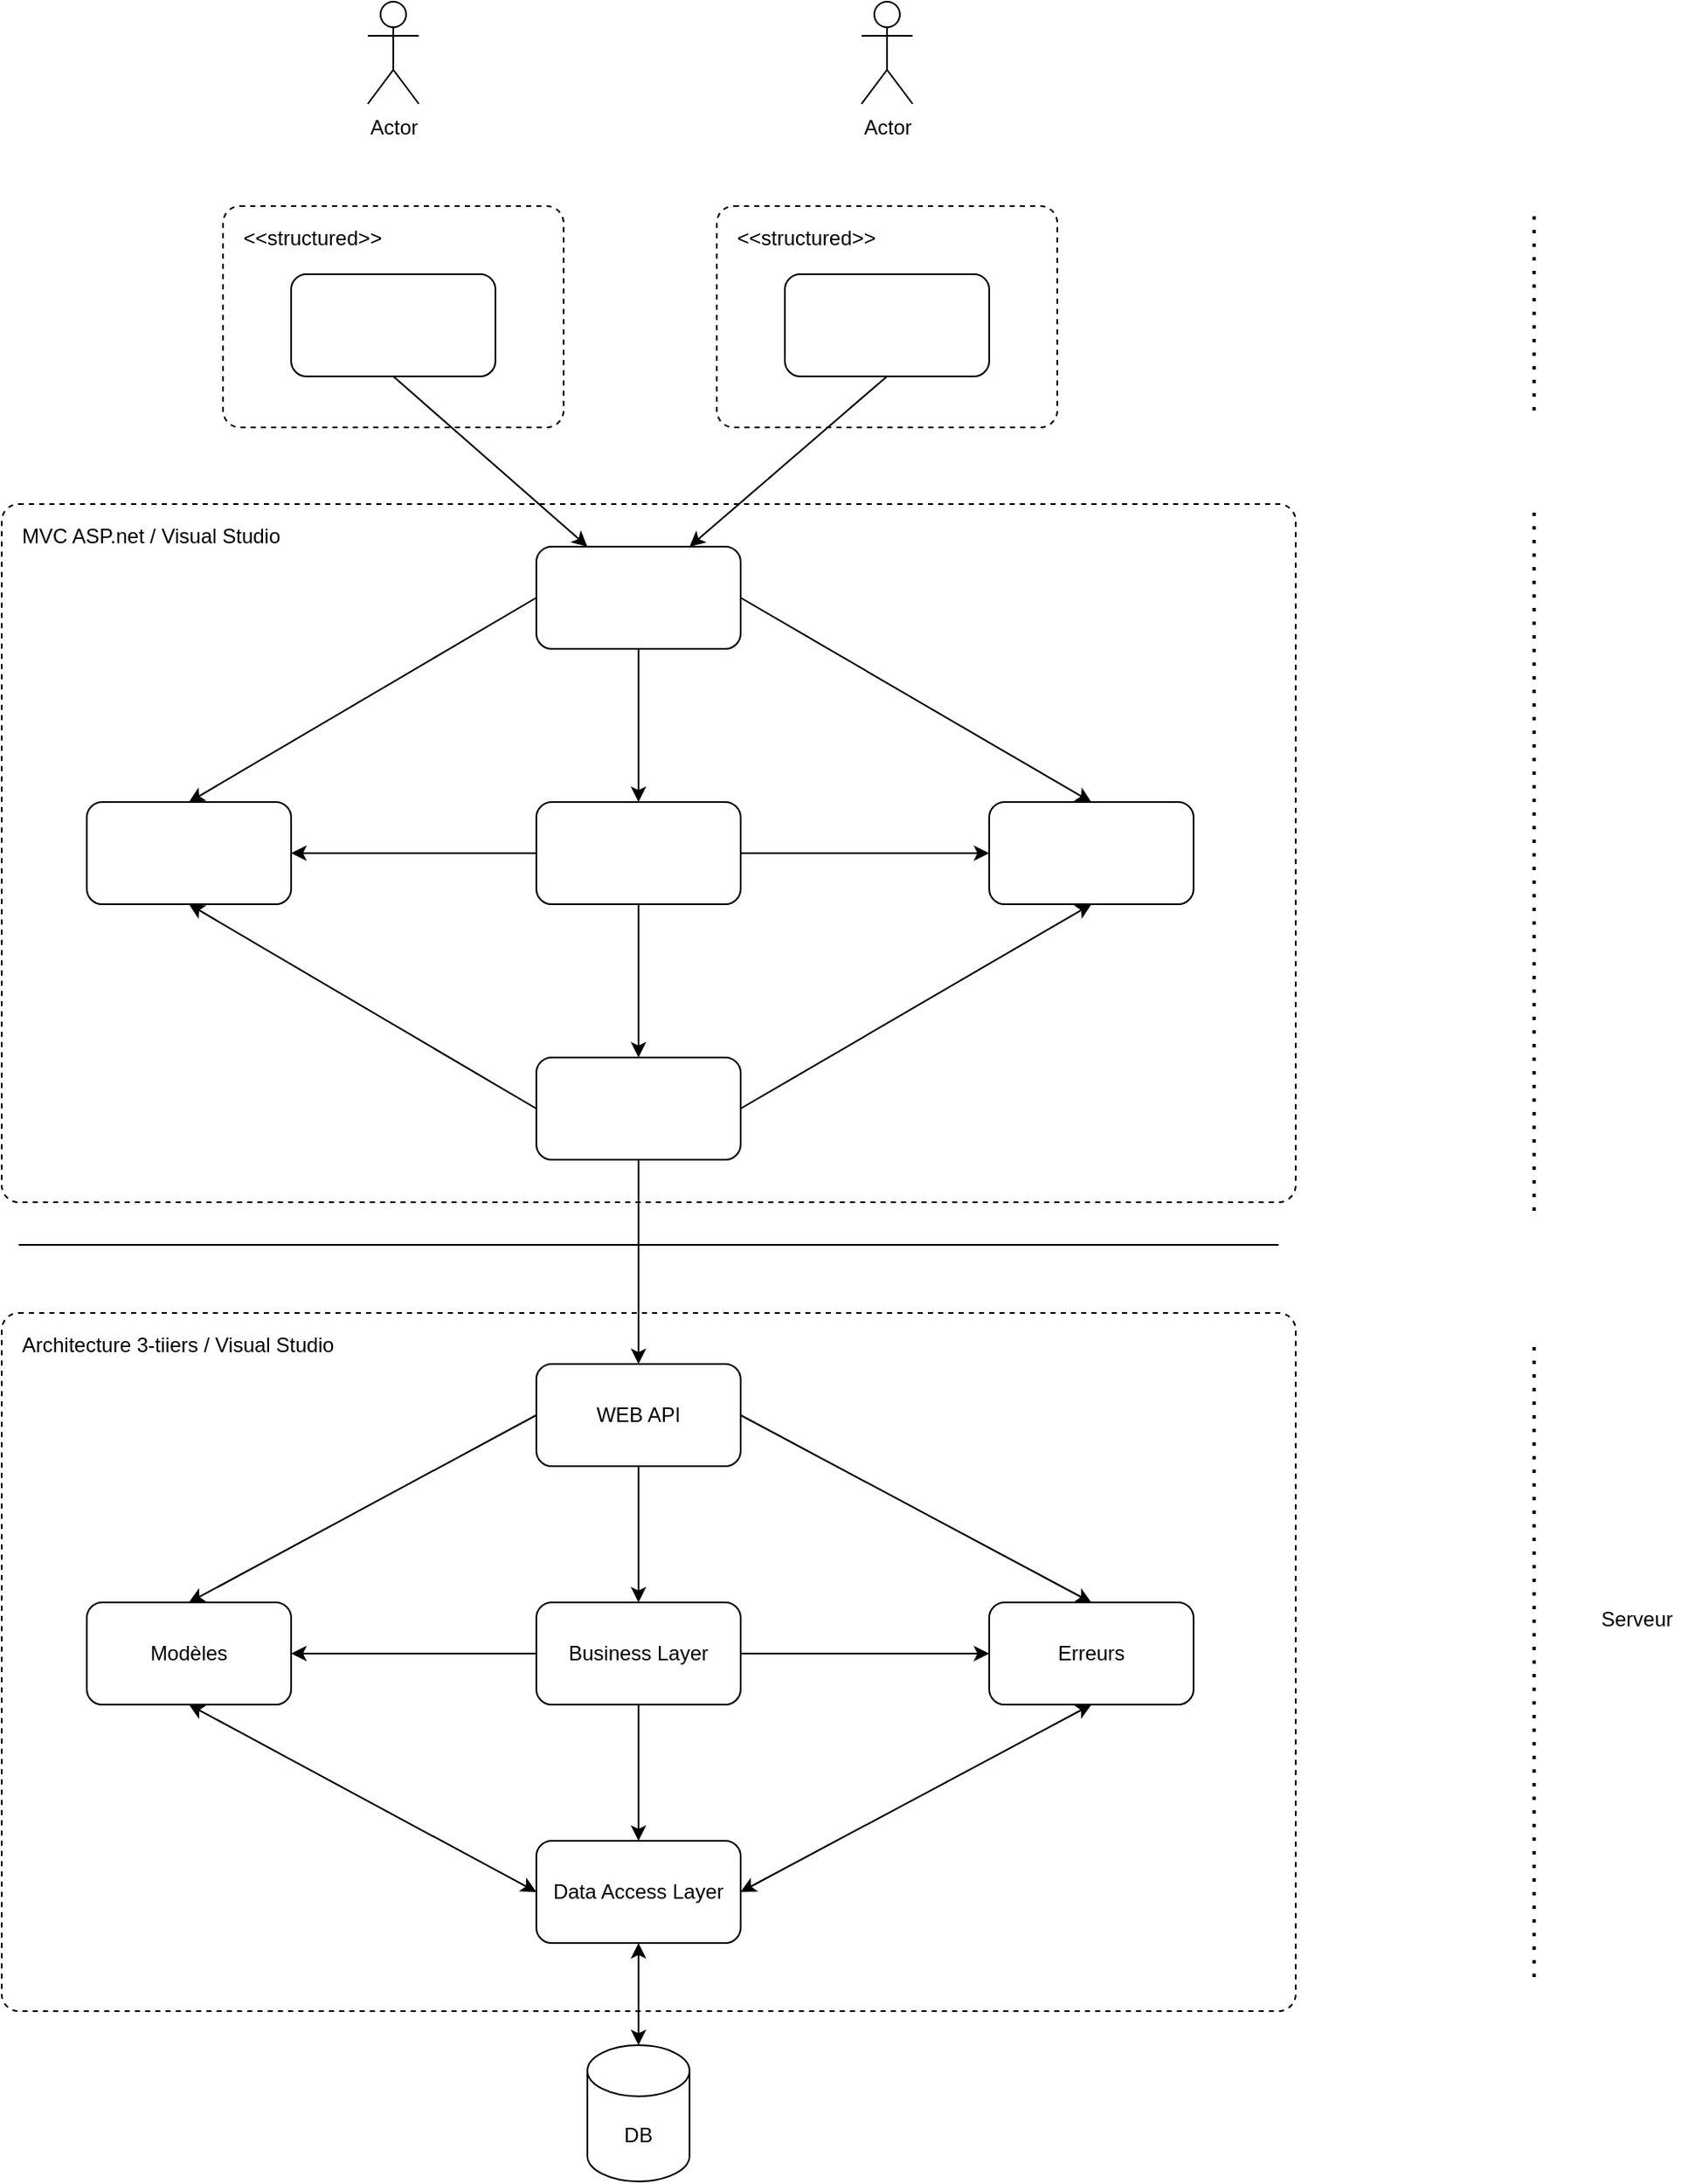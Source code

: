 <mxfile version="14.1.8" type="device"><diagram id="CSZ2RH35v5NdNgtPPi5r" name="Page-1"><mxGraphModel dx="1590" dy="2222" grid="1" gridSize="10" guides="1" tooltips="1" connect="1" arrows="1" fold="1" page="1" pageScale="1" pageWidth="1654" pageHeight="1169" math="0" shadow="0"><root><mxCell id="0"/><mxCell id="1" parent="0"/><mxCell id="1S5YaF1EhjzC9a5GE1hb-27" value="MVC ASP.net / Visual Studio" style="dashed=1;rounded=1;absoluteArcSize=1;arcSize=20;html=1;verticalAlign=top;align=left;spacingTop=5;spacingLeft=10;fillColor=none;" vertex="1" parent="1"><mxGeometry x="460" y="155" width="760" height="410" as="geometry"/></mxCell><mxCell id="1S5YaF1EhjzC9a5GE1hb-26" value="Architecture 3-tiiers / Visual Studio" style="dashed=1;rounded=1;absoluteArcSize=1;arcSize=20;html=1;verticalAlign=top;align=left;spacingTop=5;spacingLeft=10;fillColor=none;" vertex="1" parent="1"><mxGeometry x="460" y="630" width="760" height="410" as="geometry"/></mxCell><mxCell id="1S5YaF1EhjzC9a5GE1hb-1" value="DB" style="shape=cylinder3;whiteSpace=wrap;html=1;boundedLbl=1;backgroundOutline=1;size=15;" vertex="1" parent="1"><mxGeometry x="804" y="1060" width="60" height="80" as="geometry"/></mxCell><mxCell id="1S5YaF1EhjzC9a5GE1hb-18" style="edgeStyle=none;rounded=0;orthogonalLoop=1;jettySize=auto;html=1;exitX=0.5;exitY=1;exitDx=0;exitDy=0;entryX=0.5;entryY=0;entryDx=0;entryDy=0;entryPerimeter=0;startArrow=classic;startFill=1;" edge="1" parent="1" source="1S5YaF1EhjzC9a5GE1hb-2" target="1S5YaF1EhjzC9a5GE1hb-1"><mxGeometry relative="1" as="geometry"/></mxCell><mxCell id="1S5YaF1EhjzC9a5GE1hb-19" style="edgeStyle=none;rounded=0;orthogonalLoop=1;jettySize=auto;html=1;exitX=0;exitY=0.5;exitDx=0;exitDy=0;entryX=0.5;entryY=1;entryDx=0;entryDy=0;startArrow=classic;startFill=1;" edge="1" parent="1" source="1S5YaF1EhjzC9a5GE1hb-2" target="1S5YaF1EhjzC9a5GE1hb-3"><mxGeometry relative="1" as="geometry"/></mxCell><mxCell id="1S5YaF1EhjzC9a5GE1hb-20" style="edgeStyle=none;rounded=0;orthogonalLoop=1;jettySize=auto;html=1;exitX=1;exitY=0.5;exitDx=0;exitDy=0;entryX=0.5;entryY=1;entryDx=0;entryDy=0;startArrow=classic;startFill=1;" edge="1" parent="1" source="1S5YaF1EhjzC9a5GE1hb-2" target="1S5YaF1EhjzC9a5GE1hb-4"><mxGeometry relative="1" as="geometry"/></mxCell><mxCell id="1S5YaF1EhjzC9a5GE1hb-2" value="Data Access Layer" style="rounded=1;whiteSpace=wrap;html=1;" vertex="1" parent="1"><mxGeometry x="774" y="940" width="120" height="60" as="geometry"/></mxCell><mxCell id="1S5YaF1EhjzC9a5GE1hb-3" value="Modèles" style="rounded=1;whiteSpace=wrap;html=1;" vertex="1" parent="1"><mxGeometry x="510" y="800" width="120" height="60" as="geometry"/></mxCell><mxCell id="1S5YaF1EhjzC9a5GE1hb-4" value="Erreurs" style="rounded=1;whiteSpace=wrap;html=1;" vertex="1" parent="1"><mxGeometry x="1040" y="800" width="120" height="60" as="geometry"/></mxCell><mxCell id="1S5YaF1EhjzC9a5GE1hb-12" style="edgeStyle=orthogonalEdgeStyle;rounded=0;orthogonalLoop=1;jettySize=auto;html=1;exitX=0.5;exitY=1;exitDx=0;exitDy=0;entryX=0.5;entryY=0;entryDx=0;entryDy=0;" edge="1" parent="1" source="1S5YaF1EhjzC9a5GE1hb-5" target="1S5YaF1EhjzC9a5GE1hb-2"><mxGeometry relative="1" as="geometry"/></mxCell><mxCell id="1S5YaF1EhjzC9a5GE1hb-13" style="edgeStyle=orthogonalEdgeStyle;rounded=0;orthogonalLoop=1;jettySize=auto;html=1;exitX=0;exitY=0.5;exitDx=0;exitDy=0;entryX=1;entryY=0.5;entryDx=0;entryDy=0;" edge="1" parent="1" source="1S5YaF1EhjzC9a5GE1hb-5" target="1S5YaF1EhjzC9a5GE1hb-3"><mxGeometry relative="1" as="geometry"/></mxCell><mxCell id="1S5YaF1EhjzC9a5GE1hb-14" style="edgeStyle=orthogonalEdgeStyle;rounded=0;orthogonalLoop=1;jettySize=auto;html=1;exitX=1;exitY=0.5;exitDx=0;exitDy=0;entryX=0;entryY=0.5;entryDx=0;entryDy=0;" edge="1" parent="1" source="1S5YaF1EhjzC9a5GE1hb-5" target="1S5YaF1EhjzC9a5GE1hb-4"><mxGeometry relative="1" as="geometry"/></mxCell><mxCell id="1S5YaF1EhjzC9a5GE1hb-5" value="Business Layer" style="rounded=1;whiteSpace=wrap;html=1;" vertex="1" parent="1"><mxGeometry x="774" y="800" width="120" height="60" as="geometry"/></mxCell><mxCell id="1S5YaF1EhjzC9a5GE1hb-15" style="edgeStyle=orthogonalEdgeStyle;rounded=0;orthogonalLoop=1;jettySize=auto;html=1;exitX=0.5;exitY=1;exitDx=0;exitDy=0;entryX=0.5;entryY=0;entryDx=0;entryDy=0;" edge="1" parent="1" source="1S5YaF1EhjzC9a5GE1hb-6" target="1S5YaF1EhjzC9a5GE1hb-5"><mxGeometry relative="1" as="geometry"/></mxCell><mxCell id="1S5YaF1EhjzC9a5GE1hb-16" style="rounded=0;orthogonalLoop=1;jettySize=auto;html=1;exitX=0;exitY=0.5;exitDx=0;exitDy=0;entryX=0.5;entryY=0;entryDx=0;entryDy=0;" edge="1" parent="1" source="1S5YaF1EhjzC9a5GE1hb-6" target="1S5YaF1EhjzC9a5GE1hb-3"><mxGeometry relative="1" as="geometry"/></mxCell><mxCell id="1S5YaF1EhjzC9a5GE1hb-22" style="edgeStyle=none;rounded=0;orthogonalLoop=1;jettySize=auto;html=1;exitX=1;exitY=0.5;exitDx=0;exitDy=0;entryX=0.5;entryY=0;entryDx=0;entryDy=0;startArrow=none;startFill=0;endArrow=classic;endFill=1;" edge="1" parent="1" source="1S5YaF1EhjzC9a5GE1hb-6" target="1S5YaF1EhjzC9a5GE1hb-4"><mxGeometry relative="1" as="geometry"/></mxCell><mxCell id="1S5YaF1EhjzC9a5GE1hb-6" value="WEB API" style="rounded=1;whiteSpace=wrap;html=1;" vertex="1" parent="1"><mxGeometry x="774" y="660" width="120" height="60" as="geometry"/></mxCell><mxCell id="1S5YaF1EhjzC9a5GE1hb-32" style="edgeStyle=none;rounded=0;orthogonalLoop=1;jettySize=auto;html=1;exitX=0.5;exitY=1;exitDx=0;exitDy=0;entryX=0.5;entryY=0;entryDx=0;entryDy=0;startArrow=none;startFill=0;endArrow=classic;endFill=1;" edge="1" parent="1" source="1S5YaF1EhjzC9a5GE1hb-7" target="1S5YaF1EhjzC9a5GE1hb-23"><mxGeometry relative="1" as="geometry"/></mxCell><mxCell id="1S5YaF1EhjzC9a5GE1hb-34" style="edgeStyle=none;rounded=0;orthogonalLoop=1;jettySize=auto;html=1;exitX=1;exitY=0.5;exitDx=0;exitDy=0;entryX=0;entryY=0.5;entryDx=0;entryDy=0;startArrow=none;startFill=0;endArrow=classic;endFill=1;" edge="1" parent="1" source="1S5YaF1EhjzC9a5GE1hb-7" target="1S5YaF1EhjzC9a5GE1hb-8"><mxGeometry relative="1" as="geometry"/></mxCell><mxCell id="1S5YaF1EhjzC9a5GE1hb-35" style="edgeStyle=none;rounded=0;orthogonalLoop=1;jettySize=auto;html=1;exitX=0;exitY=0.5;exitDx=0;exitDy=0;entryX=1;entryY=0.5;entryDx=0;entryDy=0;startArrow=none;startFill=0;endArrow=classic;endFill=1;" edge="1" parent="1" source="1S5YaF1EhjzC9a5GE1hb-7" target="1S5YaF1EhjzC9a5GE1hb-9"><mxGeometry relative="1" as="geometry"/></mxCell><mxCell id="1S5YaF1EhjzC9a5GE1hb-7" value="" style="rounded=1;whiteSpace=wrap;html=1;" vertex="1" parent="1"><mxGeometry x="774" y="330" width="120" height="60" as="geometry"/></mxCell><mxCell id="1S5YaF1EhjzC9a5GE1hb-8" value="" style="rounded=1;whiteSpace=wrap;html=1;" vertex="1" parent="1"><mxGeometry x="1040" y="330" width="120" height="60" as="geometry"/></mxCell><mxCell id="1S5YaF1EhjzC9a5GE1hb-9" value="" style="rounded=1;whiteSpace=wrap;html=1;" vertex="1" parent="1"><mxGeometry x="510" y="330" width="120" height="60" as="geometry"/></mxCell><mxCell id="1S5YaF1EhjzC9a5GE1hb-33" style="edgeStyle=none;rounded=0;orthogonalLoop=1;jettySize=auto;html=1;exitX=0.5;exitY=1;exitDx=0;exitDy=0;entryX=0.5;entryY=0;entryDx=0;entryDy=0;startArrow=none;startFill=0;endArrow=classic;endFill=1;" edge="1" parent="1" source="1S5YaF1EhjzC9a5GE1hb-10" target="1S5YaF1EhjzC9a5GE1hb-7"><mxGeometry relative="1" as="geometry"/></mxCell><mxCell id="1S5YaF1EhjzC9a5GE1hb-37" style="edgeStyle=none;rounded=0;orthogonalLoop=1;jettySize=auto;html=1;exitX=0;exitY=0.5;exitDx=0;exitDy=0;entryX=0.5;entryY=0;entryDx=0;entryDy=0;startArrow=none;startFill=0;endArrow=classic;endFill=1;" edge="1" parent="1" source="1S5YaF1EhjzC9a5GE1hb-10" target="1S5YaF1EhjzC9a5GE1hb-9"><mxGeometry relative="1" as="geometry"/></mxCell><mxCell id="1S5YaF1EhjzC9a5GE1hb-38" style="edgeStyle=none;rounded=0;orthogonalLoop=1;jettySize=auto;html=1;exitX=1;exitY=0.5;exitDx=0;exitDy=0;entryX=0.5;entryY=0;entryDx=0;entryDy=0;startArrow=none;startFill=0;endArrow=classic;endFill=1;" edge="1" parent="1" source="1S5YaF1EhjzC9a5GE1hb-10" target="1S5YaF1EhjzC9a5GE1hb-8"><mxGeometry relative="1" as="geometry"/></mxCell><mxCell id="1S5YaF1EhjzC9a5GE1hb-10" value="" style="rounded=1;whiteSpace=wrap;html=1;" vertex="1" parent="1"><mxGeometry x="774" y="180" width="120" height="60" as="geometry"/></mxCell><mxCell id="1S5YaF1EhjzC9a5GE1hb-11" value="" style="endArrow=none;html=1;" edge="1" parent="1"><mxGeometry width="50" height="50" relative="1" as="geometry"><mxPoint x="470" y="590" as="sourcePoint"/><mxPoint x="1210" y="590" as="targetPoint"/></mxGeometry></mxCell><mxCell id="1S5YaF1EhjzC9a5GE1hb-29" style="edgeStyle=none;rounded=0;orthogonalLoop=1;jettySize=auto;html=1;exitX=0;exitY=0.5;exitDx=0;exitDy=0;entryX=0.5;entryY=1;entryDx=0;entryDy=0;startArrow=none;startFill=0;endArrow=classic;endFill=1;" edge="1" parent="1" source="1S5YaF1EhjzC9a5GE1hb-23" target="1S5YaF1EhjzC9a5GE1hb-9"><mxGeometry relative="1" as="geometry"/></mxCell><mxCell id="1S5YaF1EhjzC9a5GE1hb-30" style="edgeStyle=none;rounded=0;orthogonalLoop=1;jettySize=auto;html=1;exitX=1;exitY=0.5;exitDx=0;exitDy=0;entryX=0.5;entryY=1;entryDx=0;entryDy=0;startArrow=none;startFill=0;endArrow=classic;endFill=1;" edge="1" parent="1" source="1S5YaF1EhjzC9a5GE1hb-23" target="1S5YaF1EhjzC9a5GE1hb-8"><mxGeometry relative="1" as="geometry"/></mxCell><mxCell id="1S5YaF1EhjzC9a5GE1hb-31" style="edgeStyle=none;rounded=0;orthogonalLoop=1;jettySize=auto;html=1;exitX=0.5;exitY=1;exitDx=0;exitDy=0;startArrow=none;startFill=0;endArrow=classic;endFill=1;" edge="1" parent="1" source="1S5YaF1EhjzC9a5GE1hb-23" target="1S5YaF1EhjzC9a5GE1hb-6"><mxGeometry relative="1" as="geometry"/></mxCell><mxCell id="1S5YaF1EhjzC9a5GE1hb-23" value="" style="rounded=1;whiteSpace=wrap;html=1;" vertex="1" parent="1"><mxGeometry x="774" y="480" width="120" height="60" as="geometry"/></mxCell><mxCell id="1S5YaF1EhjzC9a5GE1hb-24" value="" style="endArrow=none;dashed=1;html=1;dashPattern=1 3;strokeWidth=2;" edge="1" parent="1"><mxGeometry width="50" height="50" relative="1" as="geometry"><mxPoint x="1360" y="1020" as="sourcePoint"/><mxPoint x="1360" y="650" as="targetPoint"/></mxGeometry></mxCell><mxCell id="1S5YaF1EhjzC9a5GE1hb-25" value="Serveur" style="text;html=1;align=center;verticalAlign=middle;resizable=0;points=[];autosize=1;" vertex="1" parent="1"><mxGeometry x="1390" y="800" width="60" height="20" as="geometry"/></mxCell><mxCell id="1S5YaF1EhjzC9a5GE1hb-44" style="edgeStyle=none;rounded=0;orthogonalLoop=1;jettySize=auto;html=1;exitX=0.5;exitY=1;exitDx=0;exitDy=0;entryX=0.25;entryY=0;entryDx=0;entryDy=0;startArrow=none;startFill=0;endArrow=classic;endFill=1;" edge="1" parent="1" source="1S5YaF1EhjzC9a5GE1hb-39" target="1S5YaF1EhjzC9a5GE1hb-10"><mxGeometry relative="1" as="geometry"/></mxCell><mxCell id="1S5YaF1EhjzC9a5GE1hb-39" value="" style="rounded=1;whiteSpace=wrap;html=1;fillColor=none;" vertex="1" parent="1"><mxGeometry x="630" y="20" width="120" height="60" as="geometry"/></mxCell><mxCell id="1S5YaF1EhjzC9a5GE1hb-45" style="edgeStyle=none;rounded=0;orthogonalLoop=1;jettySize=auto;html=1;exitX=0.5;exitY=1;exitDx=0;exitDy=0;entryX=0.75;entryY=0;entryDx=0;entryDy=0;startArrow=none;startFill=0;endArrow=classic;endFill=1;" edge="1" parent="1" source="1S5YaF1EhjzC9a5GE1hb-40" target="1S5YaF1EhjzC9a5GE1hb-10"><mxGeometry relative="1" as="geometry"/></mxCell><mxCell id="1S5YaF1EhjzC9a5GE1hb-40" value="" style="rounded=1;whiteSpace=wrap;html=1;fillColor=none;" vertex="1" parent="1"><mxGeometry x="920" y="20" width="120" height="60" as="geometry"/></mxCell><mxCell id="1S5YaF1EhjzC9a5GE1hb-41" value="Actor" style="shape=umlActor;verticalLabelPosition=bottom;verticalAlign=top;html=1;fillColor=none;" vertex="1" parent="1"><mxGeometry x="675" y="-140" width="30" height="60" as="geometry"/></mxCell><mxCell id="1S5YaF1EhjzC9a5GE1hb-43" value="Actor" style="shape=umlActor;verticalLabelPosition=bottom;verticalAlign=top;html=1;fillColor=none;" vertex="1" parent="1"><mxGeometry x="965" y="-140" width="30" height="60" as="geometry"/></mxCell><mxCell id="1S5YaF1EhjzC9a5GE1hb-46" value="&amp;lt;&amp;lt;structured&amp;gt;&amp;gt;" style="dashed=1;rounded=1;absoluteArcSize=1;arcSize=20;html=1;verticalAlign=top;align=left;spacingTop=5;spacingLeft=10;fillColor=none;" vertex="1" parent="1"><mxGeometry x="590" y="-20" width="200" height="130" as="geometry"/></mxCell><mxCell id="1S5YaF1EhjzC9a5GE1hb-47" value="&amp;lt;&amp;lt;structured&amp;gt;&amp;gt;" style="dashed=1;rounded=1;absoluteArcSize=1;arcSize=20;html=1;verticalAlign=top;align=left;spacingTop=5;spacingLeft=10;fillColor=none;" vertex="1" parent="1"><mxGeometry x="880" y="-20" width="200" height="130" as="geometry"/></mxCell><mxCell id="1S5YaF1EhjzC9a5GE1hb-48" value="" style="endArrow=none;dashed=1;html=1;dashPattern=1 3;strokeWidth=2;" edge="1" parent="1"><mxGeometry width="50" height="50" relative="1" as="geometry"><mxPoint x="1360" y="570" as="sourcePoint"/><mxPoint x="1360" y="160" as="targetPoint"/></mxGeometry></mxCell><mxCell id="1S5YaF1EhjzC9a5GE1hb-49" value="" style="endArrow=none;dashed=1;html=1;dashPattern=1 3;strokeWidth=2;" edge="1" parent="1"><mxGeometry width="50" height="50" relative="1" as="geometry"><mxPoint x="1360" y="100" as="sourcePoint"/><mxPoint x="1360" y="-20" as="targetPoint"/></mxGeometry></mxCell></root></mxGraphModel></diagram></mxfile>